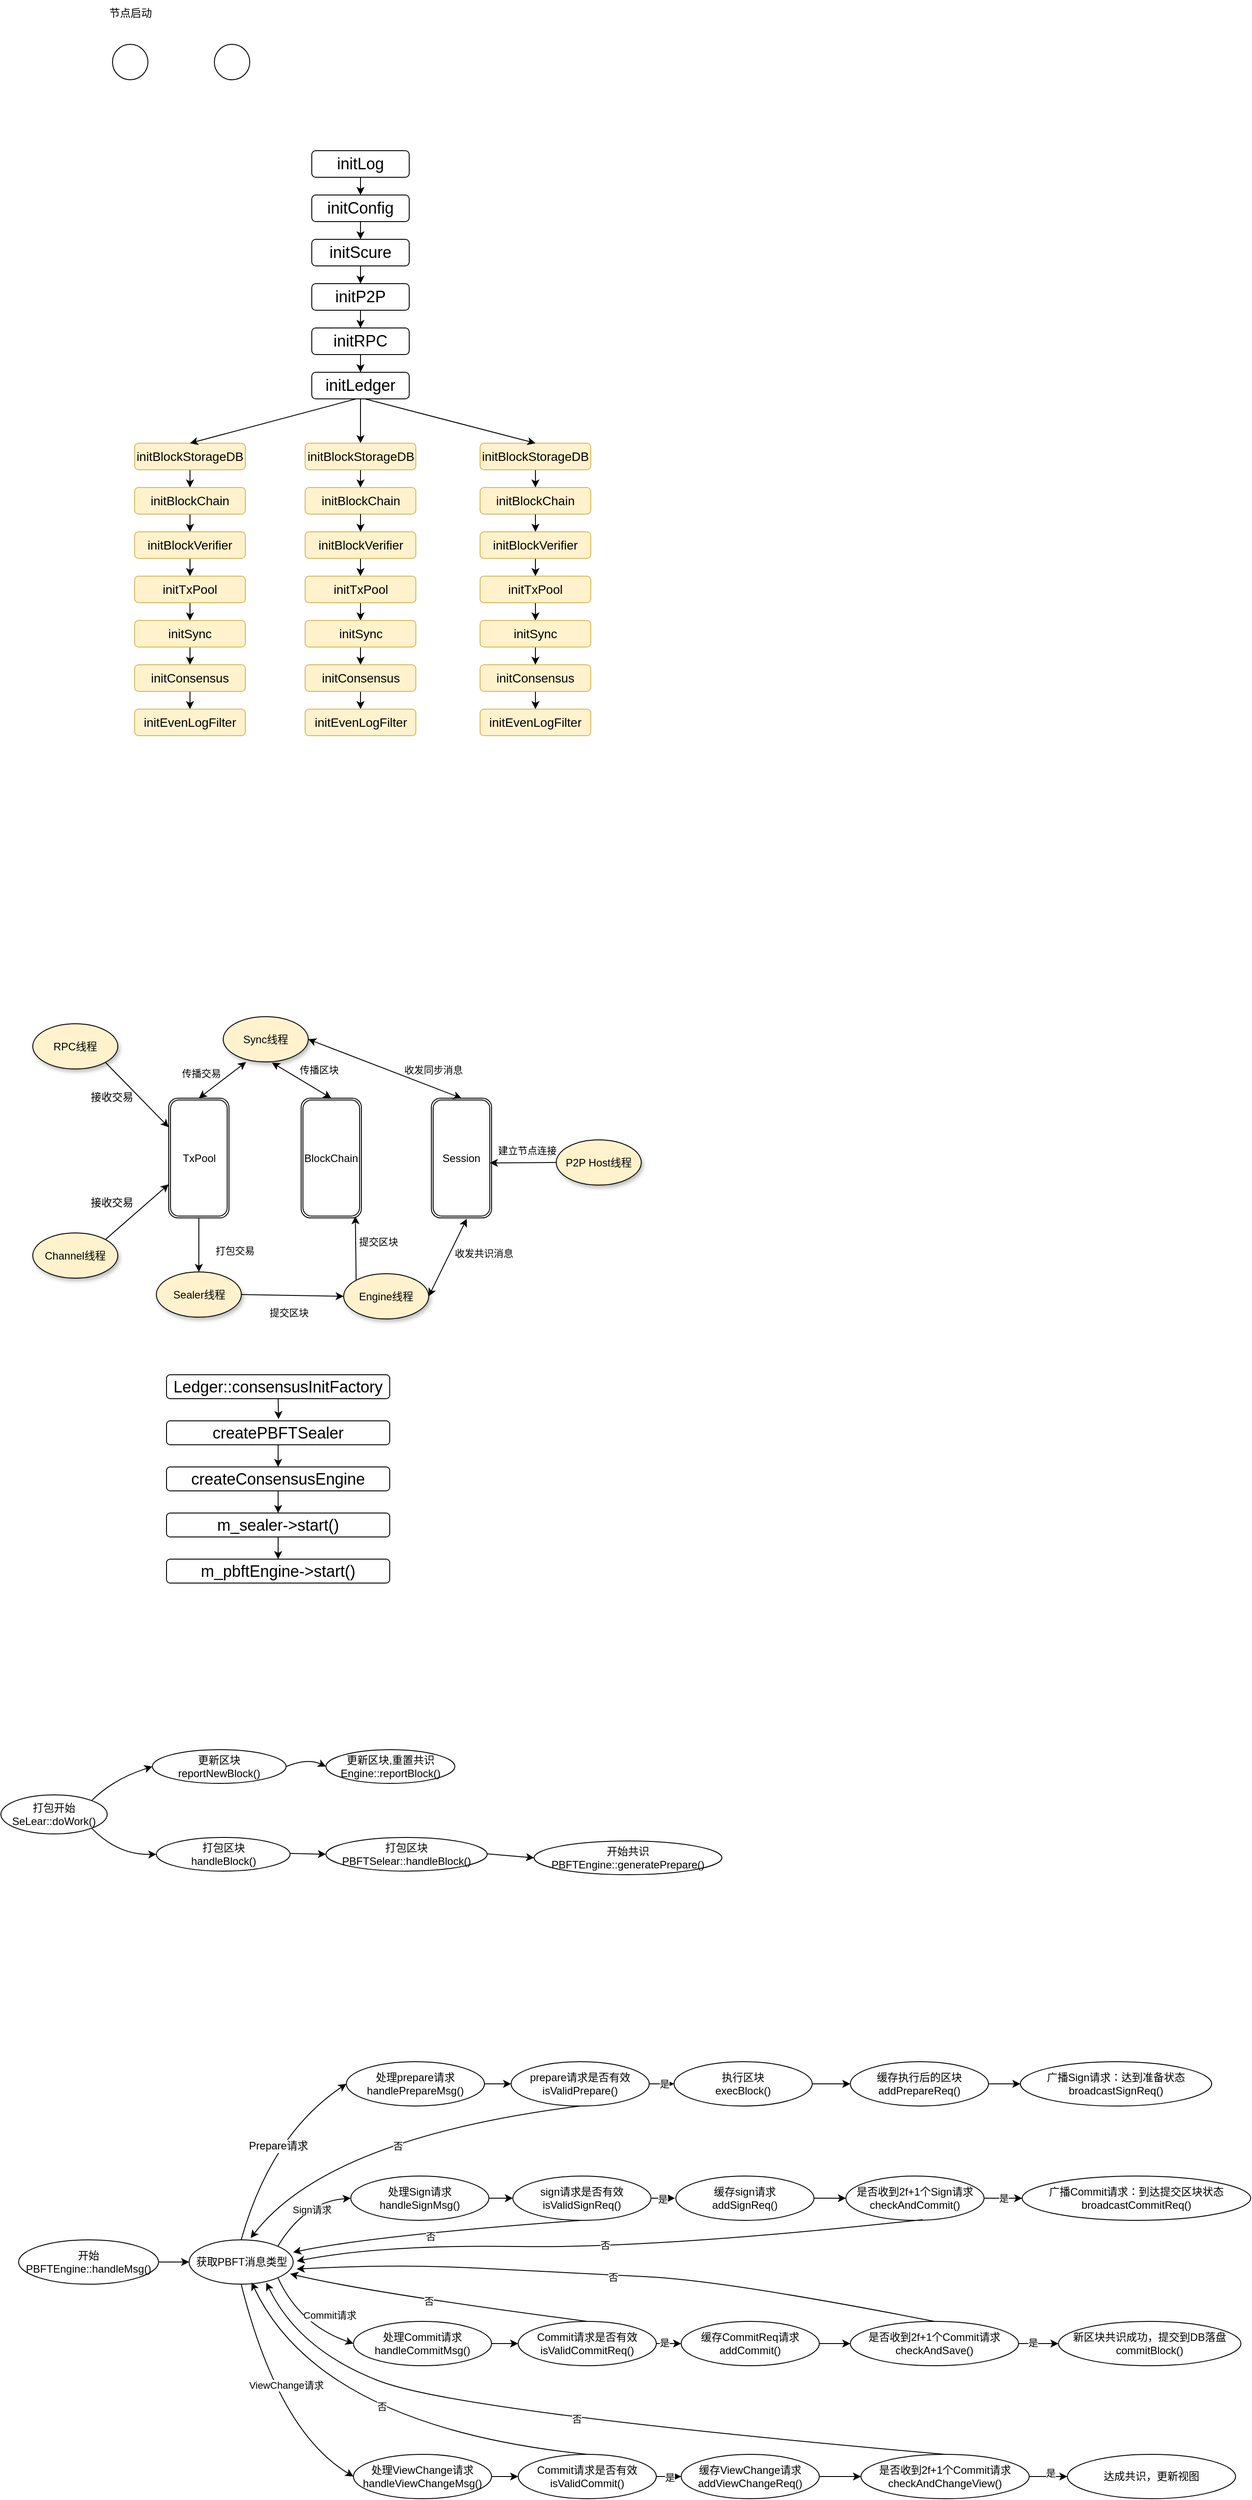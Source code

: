 <mxfile version="24.7.4">
  <diagram name="第 1 页" id="qAi6lv42CkGOTcoiDT95">
    <mxGraphModel dx="1475" dy="649" grid="0" gridSize="10" guides="1" tooltips="1" connect="1" arrows="1" fold="1" page="1" pageScale="1" pageWidth="827" pageHeight="1169" math="0" shadow="0">
      <root>
        <mxCell id="0" />
        <mxCell id="1" parent="0" />
        <mxCell id="rw2UG67hxd4hKxYkFQ7z-1" value="" style="ellipse;whiteSpace=wrap;html=1;aspect=fixed;" parent="1" vertex="1">
          <mxGeometry x="145" y="100" width="40" height="40" as="geometry" />
        </mxCell>
        <mxCell id="rw2UG67hxd4hKxYkFQ7z-6" value="节点启动" style="text;html=1;align=center;verticalAlign=middle;resizable=0;points=[];autosize=1;strokeColor=none;fillColor=none;" parent="1" vertex="1">
          <mxGeometry x="130" y="50" width="70" height="30" as="geometry" />
        </mxCell>
        <mxCell id="rw2UG67hxd4hKxYkFQ7z-7" value="" style="ellipse;whiteSpace=wrap;html=1;aspect=fixed;" parent="1" vertex="1">
          <mxGeometry x="260" y="100" width="40" height="40" as="geometry" />
        </mxCell>
        <mxCell id="rw2UG67hxd4hKxYkFQ7z-36" style="edgeStyle=orthogonalEdgeStyle;rounded=0;orthogonalLoop=1;jettySize=auto;html=1;exitX=0.5;exitY=1;exitDx=0;exitDy=0;entryX=0.5;entryY=0;entryDx=0;entryDy=0;" parent="1" source="rw2UG67hxd4hKxYkFQ7z-8" target="rw2UG67hxd4hKxYkFQ7z-9" edge="1">
          <mxGeometry relative="1" as="geometry" />
        </mxCell>
        <mxCell id="rw2UG67hxd4hKxYkFQ7z-8" value="&lt;font style=&quot;font-size: 18px;&quot;&gt;initLog&lt;/font&gt;" style="rounded=1;whiteSpace=wrap;html=1;" parent="1" vertex="1">
          <mxGeometry x="370" y="220" width="110" height="30" as="geometry" />
        </mxCell>
        <mxCell id="rw2UG67hxd4hKxYkFQ7z-37" style="edgeStyle=orthogonalEdgeStyle;rounded=0;orthogonalLoop=1;jettySize=auto;html=1;exitX=0.5;exitY=1;exitDx=0;exitDy=0;entryX=0.5;entryY=0;entryDx=0;entryDy=0;" parent="1" source="rw2UG67hxd4hKxYkFQ7z-9" target="rw2UG67hxd4hKxYkFQ7z-10" edge="1">
          <mxGeometry relative="1" as="geometry" />
        </mxCell>
        <mxCell id="rw2UG67hxd4hKxYkFQ7z-9" value="&lt;font style=&quot;font-size: 18px;&quot;&gt;initConfig&lt;/font&gt;" style="rounded=1;whiteSpace=wrap;html=1;" parent="1" vertex="1">
          <mxGeometry x="370" y="270" width="110" height="30" as="geometry" />
        </mxCell>
        <mxCell id="rw2UG67hxd4hKxYkFQ7z-38" style="edgeStyle=orthogonalEdgeStyle;rounded=0;orthogonalLoop=1;jettySize=auto;html=1;" parent="1" source="rw2UG67hxd4hKxYkFQ7z-10" target="rw2UG67hxd4hKxYkFQ7z-11" edge="1">
          <mxGeometry relative="1" as="geometry" />
        </mxCell>
        <mxCell id="rw2UG67hxd4hKxYkFQ7z-10" value="&lt;font style=&quot;font-size: 18px;&quot;&gt;initScure&lt;/font&gt;" style="rounded=1;whiteSpace=wrap;html=1;" parent="1" vertex="1">
          <mxGeometry x="370" y="320" width="110" height="30" as="geometry" />
        </mxCell>
        <mxCell id="rw2UG67hxd4hKxYkFQ7z-39" style="edgeStyle=orthogonalEdgeStyle;rounded=0;orthogonalLoop=1;jettySize=auto;html=1;entryX=0.5;entryY=0;entryDx=0;entryDy=0;" parent="1" source="rw2UG67hxd4hKxYkFQ7z-11" target="rw2UG67hxd4hKxYkFQ7z-12" edge="1">
          <mxGeometry relative="1" as="geometry" />
        </mxCell>
        <mxCell id="rw2UG67hxd4hKxYkFQ7z-11" value="&lt;font style=&quot;font-size: 18px;&quot;&gt;initP2P&lt;/font&gt;" style="rounded=1;whiteSpace=wrap;html=1;" parent="1" vertex="1">
          <mxGeometry x="370" y="370" width="110" height="30" as="geometry" />
        </mxCell>
        <mxCell id="rw2UG67hxd4hKxYkFQ7z-40" style="edgeStyle=orthogonalEdgeStyle;rounded=0;orthogonalLoop=1;jettySize=auto;html=1;exitX=0.5;exitY=1;exitDx=0;exitDy=0;" parent="1" source="rw2UG67hxd4hKxYkFQ7z-12" target="rw2UG67hxd4hKxYkFQ7z-13" edge="1">
          <mxGeometry relative="1" as="geometry" />
        </mxCell>
        <mxCell id="rw2UG67hxd4hKxYkFQ7z-12" value="&lt;font style=&quot;font-size: 18px;&quot;&gt;initRPC&lt;/font&gt;" style="rounded=1;whiteSpace=wrap;html=1;" parent="1" vertex="1">
          <mxGeometry x="370" y="420" width="110" height="30" as="geometry" />
        </mxCell>
        <mxCell id="rw2UG67hxd4hKxYkFQ7z-41" style="edgeStyle=orthogonalEdgeStyle;rounded=0;orthogonalLoop=1;jettySize=auto;html=1;exitX=0.5;exitY=1;exitDx=0;exitDy=0;entryX=0.5;entryY=0;entryDx=0;entryDy=0;" parent="1" source="rw2UG67hxd4hKxYkFQ7z-13" target="rw2UG67hxd4hKxYkFQ7z-21" edge="1">
          <mxGeometry relative="1" as="geometry" />
        </mxCell>
        <mxCell id="rw2UG67hxd4hKxYkFQ7z-13" value="&lt;font style=&quot;font-size: 18px;&quot;&gt;initLedger&lt;/font&gt;" style="rounded=1;whiteSpace=wrap;html=1;" parent="1" vertex="1">
          <mxGeometry x="370" y="470" width="110" height="30" as="geometry" />
        </mxCell>
        <mxCell id="rw2UG67hxd4hKxYkFQ7z-43" style="edgeStyle=orthogonalEdgeStyle;rounded=0;orthogonalLoop=1;jettySize=auto;html=1;exitX=0.5;exitY=1;exitDx=0;exitDy=0;entryX=0.5;entryY=0;entryDx=0;entryDy=0;" parent="1" source="rw2UG67hxd4hKxYkFQ7z-14" target="rw2UG67hxd4hKxYkFQ7z-15" edge="1">
          <mxGeometry relative="1" as="geometry" />
        </mxCell>
        <mxCell id="rw2UG67hxd4hKxYkFQ7z-14" value="&lt;font style=&quot;font-size: 14px;&quot;&gt;initBlockStorageDB&lt;/font&gt;" style="rounded=1;whiteSpace=wrap;html=1;fillColor=#fff2cc;strokeColor=#d6b656;" parent="1" vertex="1">
          <mxGeometry x="170" y="550" width="125" height="30" as="geometry" />
        </mxCell>
        <mxCell id="rw2UG67hxd4hKxYkFQ7z-44" style="edgeStyle=orthogonalEdgeStyle;rounded=0;orthogonalLoop=1;jettySize=auto;html=1;exitX=0.5;exitY=1;exitDx=0;exitDy=0;entryX=0.5;entryY=0;entryDx=0;entryDy=0;" parent="1" source="rw2UG67hxd4hKxYkFQ7z-15" target="rw2UG67hxd4hKxYkFQ7z-16" edge="1">
          <mxGeometry relative="1" as="geometry" />
        </mxCell>
        <mxCell id="rw2UG67hxd4hKxYkFQ7z-15" value="&lt;font style=&quot;font-size: 14px;&quot;&gt;initBlockChain&lt;/font&gt;" style="rounded=1;whiteSpace=wrap;html=1;fillColor=#fff2cc;strokeColor=#d6b656;" parent="1" vertex="1">
          <mxGeometry x="170" y="600" width="125" height="30" as="geometry" />
        </mxCell>
        <mxCell id="rw2UG67hxd4hKxYkFQ7z-45" style="edgeStyle=orthogonalEdgeStyle;rounded=0;orthogonalLoop=1;jettySize=auto;html=1;exitX=0.5;exitY=1;exitDx=0;exitDy=0;entryX=0.5;entryY=0;entryDx=0;entryDy=0;" parent="1" source="rw2UG67hxd4hKxYkFQ7z-16" target="rw2UG67hxd4hKxYkFQ7z-17" edge="1">
          <mxGeometry relative="1" as="geometry" />
        </mxCell>
        <mxCell id="rw2UG67hxd4hKxYkFQ7z-16" value="&lt;font style=&quot;font-size: 14px;&quot;&gt;initBlockVerifier&lt;/font&gt;" style="rounded=1;whiteSpace=wrap;html=1;fillColor=#fff2cc;strokeColor=#d6b656;" parent="1" vertex="1">
          <mxGeometry x="170" y="650" width="125" height="30" as="geometry" />
        </mxCell>
        <mxCell id="rw2UG67hxd4hKxYkFQ7z-49" style="edgeStyle=orthogonalEdgeStyle;rounded=0;orthogonalLoop=1;jettySize=auto;html=1;exitX=0.5;exitY=1;exitDx=0;exitDy=0;entryX=0.5;entryY=0;entryDx=0;entryDy=0;" parent="1" source="rw2UG67hxd4hKxYkFQ7z-17" target="rw2UG67hxd4hKxYkFQ7z-18" edge="1">
          <mxGeometry relative="1" as="geometry" />
        </mxCell>
        <mxCell id="rw2UG67hxd4hKxYkFQ7z-17" value="&lt;font style=&quot;font-size: 14px;&quot;&gt;initTxPool&lt;/font&gt;" style="rounded=1;whiteSpace=wrap;html=1;fillColor=#fff2cc;strokeColor=#d6b656;" parent="1" vertex="1">
          <mxGeometry x="170" y="700" width="125" height="30" as="geometry" />
        </mxCell>
        <mxCell id="rw2UG67hxd4hKxYkFQ7z-50" style="edgeStyle=orthogonalEdgeStyle;rounded=0;orthogonalLoop=1;jettySize=auto;html=1;exitX=0.5;exitY=1;exitDx=0;exitDy=0;entryX=0.5;entryY=0;entryDx=0;entryDy=0;" parent="1" source="rw2UG67hxd4hKxYkFQ7z-18" target="rw2UG67hxd4hKxYkFQ7z-19" edge="1">
          <mxGeometry relative="1" as="geometry" />
        </mxCell>
        <mxCell id="rw2UG67hxd4hKxYkFQ7z-18" value="&lt;font style=&quot;font-size: 14px;&quot;&gt;initSync&lt;/font&gt;" style="rounded=1;whiteSpace=wrap;html=1;fillColor=#fff2cc;strokeColor=#d6b656;" parent="1" vertex="1">
          <mxGeometry x="170" y="750" width="125" height="30" as="geometry" />
        </mxCell>
        <mxCell id="rw2UG67hxd4hKxYkFQ7z-51" style="edgeStyle=orthogonalEdgeStyle;rounded=0;orthogonalLoop=1;jettySize=auto;html=1;exitX=0.5;exitY=1;exitDx=0;exitDy=0;entryX=0.5;entryY=0;entryDx=0;entryDy=0;" parent="1" source="rw2UG67hxd4hKxYkFQ7z-19" target="rw2UG67hxd4hKxYkFQ7z-20" edge="1">
          <mxGeometry relative="1" as="geometry" />
        </mxCell>
        <mxCell id="rw2UG67hxd4hKxYkFQ7z-19" value="&lt;font style=&quot;font-size: 14px;&quot;&gt;initConsensus&lt;/font&gt;" style="rounded=1;whiteSpace=wrap;html=1;fillColor=#fff2cc;strokeColor=#d6b656;" parent="1" vertex="1">
          <mxGeometry x="170" y="800" width="125" height="30" as="geometry" />
        </mxCell>
        <mxCell id="rw2UG67hxd4hKxYkFQ7z-20" value="&lt;font style=&quot;font-size: 14px;&quot;&gt;initEvenLogFilter&lt;/font&gt;" style="rounded=1;whiteSpace=wrap;html=1;fillColor=#FFF2CC;strokeColor=#d6b656;" parent="1" vertex="1">
          <mxGeometry x="170" y="850" width="125" height="30" as="geometry" />
        </mxCell>
        <mxCell id="rw2UG67hxd4hKxYkFQ7z-53" style="edgeStyle=orthogonalEdgeStyle;rounded=0;orthogonalLoop=1;jettySize=auto;html=1;exitX=0.5;exitY=1;exitDx=0;exitDy=0;entryX=0.5;entryY=0;entryDx=0;entryDy=0;" parent="1" source="rw2UG67hxd4hKxYkFQ7z-21" target="rw2UG67hxd4hKxYkFQ7z-22" edge="1">
          <mxGeometry relative="1" as="geometry" />
        </mxCell>
        <mxCell id="rw2UG67hxd4hKxYkFQ7z-21" value="&lt;font style=&quot;font-size: 14px;&quot;&gt;initBlockStorageDB&lt;/font&gt;" style="rounded=1;whiteSpace=wrap;html=1;fillColor=#fff2cc;strokeColor=#d6b656;" parent="1" vertex="1">
          <mxGeometry x="362.5" y="550" width="125" height="30" as="geometry" />
        </mxCell>
        <mxCell id="rw2UG67hxd4hKxYkFQ7z-22" value="&lt;font style=&quot;font-size: 14px;&quot;&gt;initBlockChain&lt;/font&gt;" style="rounded=1;whiteSpace=wrap;html=1;fillColor=#fff2cc;strokeColor=#d6b656;" parent="1" vertex="1">
          <mxGeometry x="362.5" y="600" width="125" height="30" as="geometry" />
        </mxCell>
        <mxCell id="rw2UG67hxd4hKxYkFQ7z-55" style="edgeStyle=orthogonalEdgeStyle;rounded=0;orthogonalLoop=1;jettySize=auto;html=1;exitX=0.5;exitY=1;exitDx=0;exitDy=0;entryX=0.5;entryY=0;entryDx=0;entryDy=0;" parent="1" source="rw2UG67hxd4hKxYkFQ7z-23" target="rw2UG67hxd4hKxYkFQ7z-24" edge="1">
          <mxGeometry relative="1" as="geometry" />
        </mxCell>
        <mxCell id="rw2UG67hxd4hKxYkFQ7z-23" value="&lt;font style=&quot;font-size: 14px;&quot;&gt;initBlockVerifier&lt;/font&gt;" style="rounded=1;whiteSpace=wrap;html=1;fillColor=#fff2cc;strokeColor=#d6b656;" parent="1" vertex="1">
          <mxGeometry x="362.5" y="650" width="125" height="30" as="geometry" />
        </mxCell>
        <mxCell id="rw2UG67hxd4hKxYkFQ7z-56" style="edgeStyle=orthogonalEdgeStyle;rounded=0;orthogonalLoop=1;jettySize=auto;html=1;exitX=0.5;exitY=1;exitDx=0;exitDy=0;entryX=0.5;entryY=0;entryDx=0;entryDy=0;" parent="1" source="rw2UG67hxd4hKxYkFQ7z-24" target="rw2UG67hxd4hKxYkFQ7z-25" edge="1">
          <mxGeometry relative="1" as="geometry" />
        </mxCell>
        <mxCell id="rw2UG67hxd4hKxYkFQ7z-24" value="&lt;font style=&quot;font-size: 14px;&quot;&gt;initTxPool&lt;/font&gt;" style="rounded=1;whiteSpace=wrap;html=1;fillColor=#fff2cc;strokeColor=#d6b656;" parent="1" vertex="1">
          <mxGeometry x="362.5" y="700" width="125" height="30" as="geometry" />
        </mxCell>
        <mxCell id="rw2UG67hxd4hKxYkFQ7z-57" style="edgeStyle=orthogonalEdgeStyle;rounded=0;orthogonalLoop=1;jettySize=auto;html=1;exitX=0.5;exitY=1;exitDx=0;exitDy=0;entryX=0.5;entryY=0;entryDx=0;entryDy=0;" parent="1" source="rw2UG67hxd4hKxYkFQ7z-25" target="rw2UG67hxd4hKxYkFQ7z-26" edge="1">
          <mxGeometry relative="1" as="geometry" />
        </mxCell>
        <mxCell id="rw2UG67hxd4hKxYkFQ7z-25" value="&lt;font style=&quot;font-size: 14px;&quot;&gt;initSync&lt;/font&gt;" style="rounded=1;whiteSpace=wrap;html=1;fillColor=#fff2cc;strokeColor=#d6b656;" parent="1" vertex="1">
          <mxGeometry x="362.5" y="750" width="125" height="30" as="geometry" />
        </mxCell>
        <mxCell id="rw2UG67hxd4hKxYkFQ7z-58" style="edgeStyle=orthogonalEdgeStyle;rounded=0;orthogonalLoop=1;jettySize=auto;html=1;exitX=0.5;exitY=1;exitDx=0;exitDy=0;entryX=0.5;entryY=0;entryDx=0;entryDy=0;" parent="1" source="rw2UG67hxd4hKxYkFQ7z-26" target="rw2UG67hxd4hKxYkFQ7z-27" edge="1">
          <mxGeometry relative="1" as="geometry" />
        </mxCell>
        <mxCell id="rw2UG67hxd4hKxYkFQ7z-26" value="&lt;font style=&quot;font-size: 14px;&quot;&gt;initConsensus&lt;/font&gt;" style="rounded=1;whiteSpace=wrap;html=1;fillColor=#fff2cc;strokeColor=#d6b656;" parent="1" vertex="1">
          <mxGeometry x="362.5" y="800" width="125" height="30" as="geometry" />
        </mxCell>
        <mxCell id="rw2UG67hxd4hKxYkFQ7z-27" value="&lt;font style=&quot;font-size: 14px;&quot;&gt;initEvenLogFilter&lt;/font&gt;" style="rounded=1;whiteSpace=wrap;html=1;fillColor=#fff2cc;strokeColor=#d6b656;" parent="1" vertex="1">
          <mxGeometry x="362.5" y="850" width="125" height="30" as="geometry" />
        </mxCell>
        <mxCell id="rw2UG67hxd4hKxYkFQ7z-66" style="edgeStyle=orthogonalEdgeStyle;rounded=0;orthogonalLoop=1;jettySize=auto;html=1;exitX=0.5;exitY=1;exitDx=0;exitDy=0;entryX=0.5;entryY=0;entryDx=0;entryDy=0;" parent="1" source="rw2UG67hxd4hKxYkFQ7z-28" target="rw2UG67hxd4hKxYkFQ7z-29" edge="1">
          <mxGeometry relative="1" as="geometry" />
        </mxCell>
        <mxCell id="rw2UG67hxd4hKxYkFQ7z-28" value="&lt;font style=&quot;font-size: 14px;&quot;&gt;initBlockStorageDB&lt;/font&gt;" style="rounded=1;whiteSpace=wrap;html=1;fillColor=#fff2cc;strokeColor=#d6b656;" parent="1" vertex="1">
          <mxGeometry x="560" y="550" width="125" height="30" as="geometry" />
        </mxCell>
        <mxCell id="rw2UG67hxd4hKxYkFQ7z-65" style="edgeStyle=orthogonalEdgeStyle;rounded=0;orthogonalLoop=1;jettySize=auto;html=1;exitX=0.5;exitY=1;exitDx=0;exitDy=0;entryX=0.5;entryY=0;entryDx=0;entryDy=0;" parent="1" source="rw2UG67hxd4hKxYkFQ7z-29" target="rw2UG67hxd4hKxYkFQ7z-30" edge="1">
          <mxGeometry relative="1" as="geometry" />
        </mxCell>
        <mxCell id="rw2UG67hxd4hKxYkFQ7z-29" value="&lt;font style=&quot;font-size: 14px;&quot;&gt;initBlockChain&lt;/font&gt;" style="rounded=1;whiteSpace=wrap;html=1;fillColor=#fff2cc;strokeColor=#d6b656;" parent="1" vertex="1">
          <mxGeometry x="560" y="600" width="125" height="30" as="geometry" />
        </mxCell>
        <mxCell id="rw2UG67hxd4hKxYkFQ7z-62" style="edgeStyle=orthogonalEdgeStyle;rounded=0;orthogonalLoop=1;jettySize=auto;html=1;exitX=0.5;exitY=1;exitDx=0;exitDy=0;entryX=0.5;entryY=0;entryDx=0;entryDy=0;" parent="1" source="rw2UG67hxd4hKxYkFQ7z-30" target="rw2UG67hxd4hKxYkFQ7z-31" edge="1">
          <mxGeometry relative="1" as="geometry" />
        </mxCell>
        <mxCell id="rw2UG67hxd4hKxYkFQ7z-30" value="&lt;font style=&quot;font-size: 14px;&quot;&gt;initBlockVerifier&lt;/font&gt;" style="rounded=1;whiteSpace=wrap;html=1;fillColor=#fff2cc;strokeColor=#d6b656;" parent="1" vertex="1">
          <mxGeometry x="560" y="650" width="125" height="30" as="geometry" />
        </mxCell>
        <mxCell id="rw2UG67hxd4hKxYkFQ7z-61" style="edgeStyle=orthogonalEdgeStyle;rounded=0;orthogonalLoop=1;jettySize=auto;html=1;exitX=0.5;exitY=1;exitDx=0;exitDy=0;entryX=0.5;entryY=0;entryDx=0;entryDy=0;" parent="1" source="rw2UG67hxd4hKxYkFQ7z-31" target="rw2UG67hxd4hKxYkFQ7z-32" edge="1">
          <mxGeometry relative="1" as="geometry" />
        </mxCell>
        <mxCell id="rw2UG67hxd4hKxYkFQ7z-31" value="&lt;font style=&quot;font-size: 14px;&quot;&gt;initTxPool&lt;/font&gt;" style="rounded=1;whiteSpace=wrap;html=1;fillColor=#fff2cc;strokeColor=#d6b656;" parent="1" vertex="1">
          <mxGeometry x="560" y="700" width="125" height="30" as="geometry" />
        </mxCell>
        <mxCell id="rw2UG67hxd4hKxYkFQ7z-60" style="edgeStyle=orthogonalEdgeStyle;rounded=0;orthogonalLoop=1;jettySize=auto;html=1;exitX=0.5;exitY=1;exitDx=0;exitDy=0;entryX=0.5;entryY=0;entryDx=0;entryDy=0;" parent="1" source="rw2UG67hxd4hKxYkFQ7z-32" target="rw2UG67hxd4hKxYkFQ7z-33" edge="1">
          <mxGeometry relative="1" as="geometry" />
        </mxCell>
        <mxCell id="rw2UG67hxd4hKxYkFQ7z-32" value="&lt;font style=&quot;font-size: 14px;&quot;&gt;initSync&lt;/font&gt;" style="rounded=1;whiteSpace=wrap;html=1;fillColor=#fff2cc;strokeColor=#d6b656;" parent="1" vertex="1">
          <mxGeometry x="560" y="750" width="125" height="30" as="geometry" />
        </mxCell>
        <mxCell id="rw2UG67hxd4hKxYkFQ7z-59" style="edgeStyle=orthogonalEdgeStyle;rounded=0;orthogonalLoop=1;jettySize=auto;html=1;exitX=0.5;exitY=1;exitDx=0;exitDy=0;entryX=0.5;entryY=0;entryDx=0;entryDy=0;" parent="1" source="rw2UG67hxd4hKxYkFQ7z-33" target="rw2UG67hxd4hKxYkFQ7z-34" edge="1">
          <mxGeometry relative="1" as="geometry" />
        </mxCell>
        <mxCell id="rw2UG67hxd4hKxYkFQ7z-33" value="&lt;font style=&quot;font-size: 14px;&quot;&gt;initConsensus&lt;/font&gt;" style="rounded=1;whiteSpace=wrap;html=1;fillColor=#fff2cc;strokeColor=#d6b656;" parent="1" vertex="1">
          <mxGeometry x="560" y="800" width="125" height="30" as="geometry" />
        </mxCell>
        <mxCell id="rw2UG67hxd4hKxYkFQ7z-34" value="&lt;font style=&quot;font-size: 14px;&quot;&gt;initEvenLogFilter&lt;/font&gt;" style="rounded=1;whiteSpace=wrap;html=1;fillColor=#fff2cc;strokeColor=#d6b656;" parent="1" vertex="1">
          <mxGeometry x="560" y="850" width="125" height="30" as="geometry" />
        </mxCell>
        <mxCell id="rw2UG67hxd4hKxYkFQ7z-35" value="" style="endArrow=classic;html=1;rounded=0;entryX=0.5;entryY=0;entryDx=0;entryDy=0;" parent="1" target="rw2UG67hxd4hKxYkFQ7z-28" edge="1">
          <mxGeometry width="50" height="50" relative="1" as="geometry">
            <mxPoint x="430" y="500" as="sourcePoint" />
            <mxPoint x="620" y="430" as="targetPoint" />
          </mxGeometry>
        </mxCell>
        <mxCell id="rw2UG67hxd4hKxYkFQ7z-42" value="" style="endArrow=classic;html=1;rounded=0;entryX=0.5;entryY=0;entryDx=0;entryDy=0;exitX=0.455;exitY=1;exitDx=0;exitDy=0;exitPerimeter=0;" parent="1" source="rw2UG67hxd4hKxYkFQ7z-13" target="rw2UG67hxd4hKxYkFQ7z-14" edge="1">
          <mxGeometry width="50" height="50" relative="1" as="geometry">
            <mxPoint x="430" y="500" as="sourcePoint" />
            <mxPoint x="620" y="430" as="targetPoint" />
          </mxGeometry>
        </mxCell>
        <mxCell id="rw2UG67hxd4hKxYkFQ7z-54" style="edgeStyle=orthogonalEdgeStyle;rounded=0;orthogonalLoop=1;jettySize=auto;html=1;exitX=0.5;exitY=1;exitDx=0;exitDy=0;entryX=0.5;entryY=0;entryDx=0;entryDy=0;" parent="1" source="rw2UG67hxd4hKxYkFQ7z-22" target="rw2UG67hxd4hKxYkFQ7z-23" edge="1">
          <mxGeometry relative="1" as="geometry" />
        </mxCell>
        <mxCell id="rw2UG67hxd4hKxYkFQ7z-68" value="RPC线程" style="ellipse;whiteSpace=wrap;html=1;shadow=1;fillColor=#FFF2CC;" parent="1" vertex="1">
          <mxGeometry x="55" y="1205" width="96" height="51" as="geometry" />
        </mxCell>
        <mxCell id="rw2UG67hxd4hKxYkFQ7z-69" value="TxPool" style="shape=ext;double=1;rounded=1;whiteSpace=wrap;html=1;" parent="1" vertex="1">
          <mxGeometry x="208.5" y="1289" width="68" height="135" as="geometry" />
        </mxCell>
        <mxCell id="rw2UG67hxd4hKxYkFQ7z-70" value="Channel线程" style="ellipse;whiteSpace=wrap;html=1;shadow=1;fillColor=#FFF2CC;" parent="1" vertex="1">
          <mxGeometry x="55" y="1441" width="96" height="51" as="geometry" />
        </mxCell>
        <mxCell id="rw2UG67hxd4hKxYkFQ7z-71" value="BlockChain" style="shape=ext;double=1;rounded=1;whiteSpace=wrap;html=1;" parent="1" vertex="1">
          <mxGeometry x="358" y="1289" width="68" height="135" as="geometry" />
        </mxCell>
        <mxCell id="rw2UG67hxd4hKxYkFQ7z-72" value="Session" style="shape=ext;double=1;rounded=1;whiteSpace=wrap;html=1;" parent="1" vertex="1">
          <mxGeometry x="505" y="1289" width="68" height="135" as="geometry" />
        </mxCell>
        <mxCell id="rw2UG67hxd4hKxYkFQ7z-73" value="Sealer线程" style="ellipse;whiteSpace=wrap;html=1;shadow=1;fillColor=#FFF2CC;" parent="1" vertex="1">
          <mxGeometry x="194.5" y="1485" width="96" height="51" as="geometry" />
        </mxCell>
        <mxCell id="rw2UG67hxd4hKxYkFQ7z-74" value="Engine线程" style="ellipse;whiteSpace=wrap;html=1;shadow=1;fillColor=#FFF2CC;" parent="1" vertex="1">
          <mxGeometry x="406" y="1487" width="96" height="51" as="geometry" />
        </mxCell>
        <mxCell id="rw2UG67hxd4hKxYkFQ7z-75" value="P2P Host线程" style="ellipse;whiteSpace=wrap;html=1;shadow=1;fillColor=#FFF2CC;" parent="1" vertex="1">
          <mxGeometry x="646" y="1336" width="96" height="51" as="geometry" />
        </mxCell>
        <mxCell id="rw2UG67hxd4hKxYkFQ7z-76" value="Sync线程" style="ellipse;whiteSpace=wrap;html=1;shadow=1;fillColor=#FFF2CC;" parent="1" vertex="1">
          <mxGeometry x="270" y="1197" width="96" height="51" as="geometry" />
        </mxCell>
        <mxCell id="rw2UG67hxd4hKxYkFQ7z-78" value="" style="endArrow=classic;html=1;rounded=0;exitX=1;exitY=1;exitDx=0;exitDy=0;" parent="1" source="rw2UG67hxd4hKxYkFQ7z-68" target="rw2UG67hxd4hKxYkFQ7z-69" edge="1">
          <mxGeometry width="50" height="50" relative="1" as="geometry">
            <mxPoint x="347" y="1429" as="sourcePoint" />
            <mxPoint x="397" y="1379" as="targetPoint" />
          </mxGeometry>
        </mxCell>
        <mxCell id="rw2UG67hxd4hKxYkFQ7z-79" value="接收交易" style="text;html=1;align=center;verticalAlign=middle;resizable=0;points=[];autosize=1;strokeColor=none;fillColor=none;" parent="1" vertex="1">
          <mxGeometry x="111" y="1275" width="66" height="26" as="geometry" />
        </mxCell>
        <mxCell id="rw2UG67hxd4hKxYkFQ7z-80" value="" style="endArrow=classic;html=1;rounded=0;exitX=1;exitY=0;exitDx=0;exitDy=0;" parent="1" source="rw2UG67hxd4hKxYkFQ7z-70" target="rw2UG67hxd4hKxYkFQ7z-69" edge="1">
          <mxGeometry width="50" height="50" relative="1" as="geometry">
            <mxPoint x="347" y="1429" as="sourcePoint" />
            <mxPoint x="397" y="1379" as="targetPoint" />
          </mxGeometry>
        </mxCell>
        <mxCell id="rw2UG67hxd4hKxYkFQ7z-81" value="接收交易" style="text;html=1;align=center;verticalAlign=middle;resizable=0;points=[];autosize=1;strokeColor=none;fillColor=none;" parent="1" vertex="1">
          <mxGeometry x="111" y="1394" width="66" height="26" as="geometry" />
        </mxCell>
        <mxCell id="rw2UG67hxd4hKxYkFQ7z-82" value="" style="endArrow=classic;startArrow=classic;html=1;rounded=0;exitX=0.5;exitY=0;exitDx=0;exitDy=0;entryX=0.269;entryY=1.003;entryDx=0;entryDy=0;entryPerimeter=0;" parent="1" source="rw2UG67hxd4hKxYkFQ7z-69" target="rw2UG67hxd4hKxYkFQ7z-76" edge="1">
          <mxGeometry width="50" height="50" relative="1" as="geometry">
            <mxPoint x="347" y="1429" as="sourcePoint" />
            <mxPoint x="397" y="1379" as="targetPoint" />
          </mxGeometry>
        </mxCell>
        <mxCell id="rw2UG67hxd4hKxYkFQ7z-83" value="传播交易" style="edgeLabel;html=1;align=center;verticalAlign=middle;resizable=0;points=[];" parent="rw2UG67hxd4hKxYkFQ7z-82" vertex="1" connectable="0">
          <mxGeometry x="0.12" y="2" relative="1" as="geometry">
            <mxPoint x="-26" y="-4" as="offset" />
          </mxGeometry>
        </mxCell>
        <mxCell id="rw2UG67hxd4hKxYkFQ7z-88" value="" style="endArrow=classic;startArrow=classic;html=1;rounded=0;exitX=0.5;exitY=0;exitDx=0;exitDy=0;entryX=0.573;entryY=1.016;entryDx=0;entryDy=0;entryPerimeter=0;" parent="1" source="rw2UG67hxd4hKxYkFQ7z-71" target="rw2UG67hxd4hKxYkFQ7z-76" edge="1">
          <mxGeometry width="50" height="50" relative="1" as="geometry">
            <mxPoint x="253" y="1299" as="sourcePoint" />
            <mxPoint x="294" y="1250" as="targetPoint" />
          </mxGeometry>
        </mxCell>
        <mxCell id="rw2UG67hxd4hKxYkFQ7z-89" value="传播区块" style="edgeLabel;html=1;align=center;verticalAlign=middle;resizable=0;points=[];" parent="rw2UG67hxd4hKxYkFQ7z-88" vertex="1" connectable="0">
          <mxGeometry x="0.12" y="2" relative="1" as="geometry">
            <mxPoint x="24" y="-12" as="offset" />
          </mxGeometry>
        </mxCell>
        <mxCell id="rw2UG67hxd4hKxYkFQ7z-90" value="" style="endArrow=classic;html=1;rounded=0;exitX=0.5;exitY=1;exitDx=0;exitDy=0;" parent="1" source="rw2UG67hxd4hKxYkFQ7z-69" target="rw2UG67hxd4hKxYkFQ7z-73" edge="1">
          <mxGeometry width="50" height="50" relative="1" as="geometry">
            <mxPoint x="347" y="1429" as="sourcePoint" />
            <mxPoint x="397" y="1379" as="targetPoint" />
          </mxGeometry>
        </mxCell>
        <mxCell id="rw2UG67hxd4hKxYkFQ7z-91" value="打包交易" style="edgeLabel;html=1;align=center;verticalAlign=middle;resizable=0;points=[];" parent="rw2UG67hxd4hKxYkFQ7z-90" vertex="1" connectable="0">
          <mxGeometry x="-0.044" y="3" relative="1" as="geometry">
            <mxPoint x="37" y="8" as="offset" />
          </mxGeometry>
        </mxCell>
        <mxCell id="rw2UG67hxd4hKxYkFQ7z-92" value="" style="endArrow=classic;html=1;rounded=0;exitX=1;exitY=0.5;exitDx=0;exitDy=0;entryX=0;entryY=0.5;entryDx=0;entryDy=0;" parent="1" source="rw2UG67hxd4hKxYkFQ7z-73" target="rw2UG67hxd4hKxYkFQ7z-74" edge="1">
          <mxGeometry width="50" height="50" relative="1" as="geometry">
            <mxPoint x="347" y="1429" as="sourcePoint" />
            <mxPoint x="397" y="1379" as="targetPoint" />
          </mxGeometry>
        </mxCell>
        <mxCell id="rw2UG67hxd4hKxYkFQ7z-95" value="提交区块" style="edgeLabel;html=1;align=center;verticalAlign=middle;resizable=0;points=[];" parent="rw2UG67hxd4hKxYkFQ7z-92" vertex="1" connectable="0">
          <mxGeometry x="-0.106" y="-2" relative="1" as="geometry">
            <mxPoint x="2" y="17" as="offset" />
          </mxGeometry>
        </mxCell>
        <mxCell id="rw2UG67hxd4hKxYkFQ7z-93" value="" style="endArrow=classic;html=1;rounded=0;exitX=0;exitY=0;exitDx=0;exitDy=0;entryX=0.9;entryY=0.986;entryDx=0;entryDy=0;entryPerimeter=0;" parent="1" source="rw2UG67hxd4hKxYkFQ7z-74" target="rw2UG67hxd4hKxYkFQ7z-71" edge="1">
          <mxGeometry width="50" height="50" relative="1" as="geometry">
            <mxPoint x="347" y="1429" as="sourcePoint" />
            <mxPoint x="397" y="1379" as="targetPoint" />
          </mxGeometry>
        </mxCell>
        <mxCell id="rw2UG67hxd4hKxYkFQ7z-96" value="提交区块" style="edgeLabel;html=1;align=center;verticalAlign=middle;resizable=0;points=[];" parent="rw2UG67hxd4hKxYkFQ7z-93" vertex="1" connectable="0">
          <mxGeometry x="0.067" y="1" relative="1" as="geometry">
            <mxPoint x="26" y="-5" as="offset" />
          </mxGeometry>
        </mxCell>
        <mxCell id="rw2UG67hxd4hKxYkFQ7z-98" value="" style="endArrow=classic;startArrow=classic;html=1;rounded=0;entryX=0.588;entryY=1.007;entryDx=0;entryDy=0;entryPerimeter=0;exitX=1;exitY=0.5;exitDx=0;exitDy=0;" parent="1" source="rw2UG67hxd4hKxYkFQ7z-74" target="rw2UG67hxd4hKxYkFQ7z-72" edge="1">
          <mxGeometry width="50" height="50" relative="1" as="geometry">
            <mxPoint x="347" y="1429" as="sourcePoint" />
            <mxPoint x="397" y="1379" as="targetPoint" />
          </mxGeometry>
        </mxCell>
        <mxCell id="rw2UG67hxd4hKxYkFQ7z-99" value="收发共识消息" style="edgeLabel;html=1;align=center;verticalAlign=middle;resizable=0;points=[];" parent="rw2UG67hxd4hKxYkFQ7z-98" vertex="1" connectable="0">
          <mxGeometry x="0.208" y="-2" relative="1" as="geometry">
            <mxPoint x="34" y="3" as="offset" />
          </mxGeometry>
        </mxCell>
        <mxCell id="rw2UG67hxd4hKxYkFQ7z-100" value="" style="endArrow=classic;html=1;rounded=0;exitX=0;exitY=0.5;exitDx=0;exitDy=0;" parent="1" source="rw2UG67hxd4hKxYkFQ7z-75" edge="1">
          <mxGeometry width="50" height="50" relative="1" as="geometry">
            <mxPoint x="618" y="1362" as="sourcePoint" />
            <mxPoint x="571" y="1362" as="targetPoint" />
          </mxGeometry>
        </mxCell>
        <mxCell id="rw2UG67hxd4hKxYkFQ7z-103" value="建立节点连接" style="edgeLabel;html=1;align=center;verticalAlign=middle;resizable=0;points=[];" parent="rw2UG67hxd4hKxYkFQ7z-100" vertex="1" connectable="0">
          <mxGeometry x="-0.27" relative="1" as="geometry">
            <mxPoint x="-6" y="-14" as="offset" />
          </mxGeometry>
        </mxCell>
        <mxCell id="rw2UG67hxd4hKxYkFQ7z-105" value="" style="endArrow=classic;startArrow=classic;html=1;rounded=0;exitX=0.5;exitY=0;exitDx=0;exitDy=0;entryX=1;entryY=0.5;entryDx=0;entryDy=0;" parent="1" source="rw2UG67hxd4hKxYkFQ7z-72" target="rw2UG67hxd4hKxYkFQ7z-76" edge="1">
          <mxGeometry width="50" height="50" relative="1" as="geometry">
            <mxPoint x="402" y="1299" as="sourcePoint" />
            <mxPoint x="362" y="1250" as="targetPoint" />
          </mxGeometry>
        </mxCell>
        <mxCell id="rw2UG67hxd4hKxYkFQ7z-106" value="收发同步消息" style="edgeLabel;html=1;align=center;verticalAlign=middle;resizable=0;points=[];" parent="rw2UG67hxd4hKxYkFQ7z-105" vertex="1" connectable="0">
          <mxGeometry x="0.12" y="2" relative="1" as="geometry">
            <mxPoint x="66" y="3" as="offset" />
          </mxGeometry>
        </mxCell>
        <mxCell id="rw2UG67hxd4hKxYkFQ7z-120" style="edgeStyle=orthogonalEdgeStyle;rounded=0;orthogonalLoop=1;jettySize=auto;html=1;exitX=0.5;exitY=1;exitDx=0;exitDy=0;entryX=0.5;entryY=0;entryDx=0;entryDy=0;" parent="1" source="rw2UG67hxd4hKxYkFQ7z-121" edge="1">
          <mxGeometry relative="1" as="geometry">
            <mxPoint x="332.5" y="1651" as="targetPoint" />
          </mxGeometry>
        </mxCell>
        <mxCell id="rw2UG67hxd4hKxYkFQ7z-121" value="&lt;font style=&quot;font-size: 18px;&quot;&gt;Ledger::consensusInitFactory&lt;/font&gt;" style="rounded=1;whiteSpace=wrap;html=1;" parent="1" vertex="1">
          <mxGeometry x="206" y="1601" width="252" height="27" as="geometry" />
        </mxCell>
        <mxCell id="rw2UG67hxd4hKxYkFQ7z-135" style="edgeStyle=orthogonalEdgeStyle;rounded=0;orthogonalLoop=1;jettySize=auto;html=1;exitX=0.5;exitY=1;exitDx=0;exitDy=0;entryX=0.5;entryY=0;entryDx=0;entryDy=0;" parent="1" source="rw2UG67hxd4hKxYkFQ7z-131" target="rw2UG67hxd4hKxYkFQ7z-132" edge="1">
          <mxGeometry relative="1" as="geometry" />
        </mxCell>
        <mxCell id="rw2UG67hxd4hKxYkFQ7z-131" value="&lt;font style=&quot;font-size: 18px;&quot;&gt;createPBFTSealer&lt;/font&gt;" style="rounded=1;whiteSpace=wrap;html=1;" parent="1" vertex="1">
          <mxGeometry x="206" y="1653" width="252" height="27" as="geometry" />
        </mxCell>
        <mxCell id="rw2UG67hxd4hKxYkFQ7z-136" style="edgeStyle=orthogonalEdgeStyle;rounded=0;orthogonalLoop=1;jettySize=auto;html=1;exitX=0.5;exitY=1;exitDx=0;exitDy=0;entryX=0.5;entryY=0;entryDx=0;entryDy=0;" parent="1" source="rw2UG67hxd4hKxYkFQ7z-132" target="rw2UG67hxd4hKxYkFQ7z-133" edge="1">
          <mxGeometry relative="1" as="geometry" />
        </mxCell>
        <mxCell id="rw2UG67hxd4hKxYkFQ7z-132" value="&lt;font style=&quot;font-size: 18px;&quot;&gt;createConsensusEngine&lt;/font&gt;" style="rounded=1;whiteSpace=wrap;html=1;" parent="1" vertex="1">
          <mxGeometry x="206" y="1705" width="252" height="27" as="geometry" />
        </mxCell>
        <mxCell id="rw2UG67hxd4hKxYkFQ7z-137" style="edgeStyle=orthogonalEdgeStyle;rounded=0;orthogonalLoop=1;jettySize=auto;html=1;exitX=0.5;exitY=1;exitDx=0;exitDy=0;entryX=0.5;entryY=0;entryDx=0;entryDy=0;" parent="1" source="rw2UG67hxd4hKxYkFQ7z-133" target="rw2UG67hxd4hKxYkFQ7z-134" edge="1">
          <mxGeometry relative="1" as="geometry" />
        </mxCell>
        <mxCell id="rw2UG67hxd4hKxYkFQ7z-133" value="&lt;font style=&quot;font-size: 18px;&quot;&gt;m_sealer-&amp;gt;start()&lt;/font&gt;" style="rounded=1;whiteSpace=wrap;html=1;" parent="1" vertex="1">
          <mxGeometry x="206" y="1757" width="252" height="27" as="geometry" />
        </mxCell>
        <mxCell id="rw2UG67hxd4hKxYkFQ7z-134" value="&lt;font style=&quot;font-size: 18px;&quot;&gt;m_pbftEngine-&amp;gt;start()&lt;/font&gt;" style="rounded=1;whiteSpace=wrap;html=1;" parent="1" vertex="1">
          <mxGeometry x="206" y="1809" width="252" height="27" as="geometry" />
        </mxCell>
        <mxCell id="rw2UG67hxd4hKxYkFQ7z-138" value="打包开始&lt;div&gt;SeLear::doWork()&lt;/div&gt;" style="ellipse;whiteSpace=wrap;html=1;" parent="1" vertex="1">
          <mxGeometry x="19" y="2075" width="120" height="44" as="geometry" />
        </mxCell>
        <mxCell id="rw2UG67hxd4hKxYkFQ7z-139" value="更新区块&lt;div&gt;reportNewBlock()&lt;/div&gt;" style="ellipse;whiteSpace=wrap;html=1;" parent="1" vertex="1">
          <mxGeometry x="190" y="2024" width="151" height="38" as="geometry" />
        </mxCell>
        <mxCell id="rw2UG67hxd4hKxYkFQ7z-140" value="更新区块,重置共识&lt;div&gt;Engine::reportBlock()&lt;/div&gt;" style="ellipse;whiteSpace=wrap;html=1;" parent="1" vertex="1">
          <mxGeometry x="386" y="2024" width="145.5" height="38" as="geometry" />
        </mxCell>
        <mxCell id="rw2UG67hxd4hKxYkFQ7z-141" value="打包区块&lt;div&gt;handleBlock()&lt;/div&gt;" style="ellipse;whiteSpace=wrap;html=1;" parent="1" vertex="1">
          <mxGeometry x="194.5" y="2123" width="151" height="38" as="geometry" />
        </mxCell>
        <mxCell id="rw2UG67hxd4hKxYkFQ7z-142" value="打包区块&lt;div&gt;PBFTSelear::handleBlock()&lt;/div&gt;" style="ellipse;whiteSpace=wrap;html=1;" parent="1" vertex="1">
          <mxGeometry x="386" y="2123" width="182" height="38" as="geometry" />
        </mxCell>
        <mxCell id="rw2UG67hxd4hKxYkFQ7z-143" value="&lt;div&gt;开始共识&lt;/div&gt;&lt;div&gt;PBFTEngine&lt;span style=&quot;background-color: initial;&quot;&gt;::generatePrepare()&lt;/span&gt;&lt;/div&gt;" style="ellipse;whiteSpace=wrap;html=1;" parent="1" vertex="1">
          <mxGeometry x="621" y="2127" width="212" height="38" as="geometry" />
        </mxCell>
        <mxCell id="rw2UG67hxd4hKxYkFQ7z-148" value="" style="curved=1;endArrow=classic;html=1;rounded=0;exitX=1;exitY=0;exitDx=0;exitDy=0;entryX=0;entryY=0.5;entryDx=0;entryDy=0;" parent="1" source="rw2UG67hxd4hKxYkFQ7z-138" target="rw2UG67hxd4hKxYkFQ7z-139" edge="1">
          <mxGeometry width="50" height="50" relative="1" as="geometry">
            <mxPoint x="391" y="2269" as="sourcePoint" />
            <mxPoint x="441" y="2219" as="targetPoint" />
            <Array as="points">
              <mxPoint x="146" y="2057" />
            </Array>
          </mxGeometry>
        </mxCell>
        <mxCell id="rw2UG67hxd4hKxYkFQ7z-149" value="" style="curved=1;endArrow=classic;html=1;rounded=0;exitX=1;exitY=0.5;exitDx=0;exitDy=0;entryX=0;entryY=0.5;entryDx=0;entryDy=0;" parent="1" source="rw2UG67hxd4hKxYkFQ7z-139" target="rw2UG67hxd4hKxYkFQ7z-140" edge="1">
          <mxGeometry width="50" height="50" relative="1" as="geometry">
            <mxPoint x="341" y="2035" as="sourcePoint" />
            <mxPoint x="409" y="1996" as="targetPoint" />
            <Array as="points">
              <mxPoint x="365" y="2033" />
            </Array>
          </mxGeometry>
        </mxCell>
        <mxCell id="rw2UG67hxd4hKxYkFQ7z-150" value="" style="curved=1;endArrow=classic;html=1;rounded=0;exitX=1;exitY=1;exitDx=0;exitDy=0;entryX=0;entryY=0.5;entryDx=0;entryDy=0;" parent="1" source="rw2UG67hxd4hKxYkFQ7z-138" target="rw2UG67hxd4hKxYkFQ7z-141" edge="1">
          <mxGeometry width="50" height="50" relative="1" as="geometry">
            <mxPoint x="132" y="2092" as="sourcePoint" />
            <mxPoint x="200" y="2053" as="targetPoint" />
            <Array as="points">
              <mxPoint x="151" y="2143" />
            </Array>
          </mxGeometry>
        </mxCell>
        <mxCell id="rw2UG67hxd4hKxYkFQ7z-151" value="" style="curved=1;endArrow=classic;html=1;rounded=0;exitX=1;exitY=1;exitDx=0;exitDy=0;entryX=0;entryY=0.5;entryDx=0;entryDy=0;" parent="1" target="rw2UG67hxd4hKxYkFQ7z-142" edge="1">
          <mxGeometry width="50" height="50" relative="1" as="geometry">
            <mxPoint x="345.5" y="2141" as="sourcePoint" />
            <mxPoint x="418.5" y="2171" as="targetPoint" />
            <Array as="points" />
          </mxGeometry>
        </mxCell>
        <mxCell id="rw2UG67hxd4hKxYkFQ7z-152" value="" style="curved=1;endArrow=classic;html=1;rounded=0;exitX=1;exitY=1;exitDx=0;exitDy=0;entryX=0;entryY=0.5;entryDx=0;entryDy=0;" parent="1" target="rw2UG67hxd4hKxYkFQ7z-143" edge="1">
          <mxGeometry width="50" height="50" relative="1" as="geometry">
            <mxPoint x="568" y="2141.5" as="sourcePoint" />
            <mxPoint x="608.5" y="2142.5" as="targetPoint" />
            <Array as="points" />
          </mxGeometry>
        </mxCell>
        <mxCell id="xCXwrp4IzFHrZe-hl9Yo-20" style="edgeStyle=orthogonalEdgeStyle;rounded=0;orthogonalLoop=1;jettySize=auto;html=1;exitX=1;exitY=0.5;exitDx=0;exitDy=0;entryX=0;entryY=0.5;entryDx=0;entryDy=0;" edge="1" parent="1" source="xCXwrp4IzFHrZe-hl9Yo-1" target="xCXwrp4IzFHrZe-hl9Yo-2">
          <mxGeometry relative="1" as="geometry" />
        </mxCell>
        <mxCell id="xCXwrp4IzFHrZe-hl9Yo-1" value="&lt;div&gt;开始&lt;/div&gt;&lt;div&gt;PBFTEngine::handleMsg()&lt;/div&gt;" style="ellipse;whiteSpace=wrap;html=1;" vertex="1" parent="1">
          <mxGeometry x="39" y="2577" width="158" height="50" as="geometry" />
        </mxCell>
        <mxCell id="xCXwrp4IzFHrZe-hl9Yo-2" value="&lt;div&gt;获取PBFT消息类型&lt;/div&gt;" style="ellipse;whiteSpace=wrap;html=1;" vertex="1" parent="1">
          <mxGeometry x="231.5" y="2577" width="117.5" height="50" as="geometry" />
        </mxCell>
        <mxCell id="xCXwrp4IzFHrZe-hl9Yo-26" style="edgeStyle=orthogonalEdgeStyle;rounded=0;orthogonalLoop=1;jettySize=auto;html=1;entryX=0;entryY=0.5;entryDx=0;entryDy=0;" edge="1" parent="1" source="xCXwrp4IzFHrZe-hl9Yo-3" target="xCXwrp4IzFHrZe-hl9Yo-21">
          <mxGeometry relative="1" as="geometry" />
        </mxCell>
        <mxCell id="xCXwrp4IzFHrZe-hl9Yo-3" value="&lt;div&gt;处理prepare请求&lt;/div&gt;&lt;div&gt;handlePrepareMsg()&lt;/div&gt;" style="ellipse;whiteSpace=wrap;html=1;" vertex="1" parent="1">
          <mxGeometry x="409" y="2376" width="156" height="50" as="geometry" />
        </mxCell>
        <mxCell id="xCXwrp4IzFHrZe-hl9Yo-27" style="edgeStyle=orthogonalEdgeStyle;rounded=0;orthogonalLoop=1;jettySize=auto;html=1;entryX=0;entryY=0.5;entryDx=0;entryDy=0;" edge="1" parent="1" source="xCXwrp4IzFHrZe-hl9Yo-4" target="xCXwrp4IzFHrZe-hl9Yo-22">
          <mxGeometry relative="1" as="geometry" />
        </mxCell>
        <mxCell id="xCXwrp4IzFHrZe-hl9Yo-4" value="&lt;div&gt;处理Sign请求&lt;/div&gt;&lt;div&gt;handleSignMsg()&lt;/div&gt;" style="ellipse;whiteSpace=wrap;html=1;" vertex="1" parent="1">
          <mxGeometry x="414" y="2505" width="156" height="50" as="geometry" />
        </mxCell>
        <mxCell id="xCXwrp4IzFHrZe-hl9Yo-28" style="edgeStyle=orthogonalEdgeStyle;rounded=0;orthogonalLoop=1;jettySize=auto;html=1;entryX=0;entryY=0.5;entryDx=0;entryDy=0;" edge="1" parent="1" source="xCXwrp4IzFHrZe-hl9Yo-5" target="xCXwrp4IzFHrZe-hl9Yo-23">
          <mxGeometry relative="1" as="geometry" />
        </mxCell>
        <mxCell id="xCXwrp4IzFHrZe-hl9Yo-5" value="&lt;div&gt;处理Commit请求&lt;/div&gt;&lt;div&gt;handleCommitMsg()&lt;/div&gt;" style="ellipse;whiteSpace=wrap;html=1;" vertex="1" parent="1">
          <mxGeometry x="417" y="2669" width="156" height="50" as="geometry" />
        </mxCell>
        <mxCell id="xCXwrp4IzFHrZe-hl9Yo-29" style="edgeStyle=orthogonalEdgeStyle;rounded=0;orthogonalLoop=1;jettySize=auto;html=1;entryX=0;entryY=0.5;entryDx=0;entryDy=0;" edge="1" parent="1" source="xCXwrp4IzFHrZe-hl9Yo-6" target="xCXwrp4IzFHrZe-hl9Yo-24">
          <mxGeometry relative="1" as="geometry" />
        </mxCell>
        <mxCell id="xCXwrp4IzFHrZe-hl9Yo-6" value="&lt;div&gt;处理ViewChange请求&lt;/div&gt;&lt;div&gt;handleViewChangeMsg()&lt;/div&gt;" style="ellipse;whiteSpace=wrap;html=1;" vertex="1" parent="1">
          <mxGeometry x="417" y="2819" width="156" height="50" as="geometry" />
        </mxCell>
        <mxCell id="xCXwrp4IzFHrZe-hl9Yo-7" value="" style="curved=1;endArrow=classic;html=1;rounded=0;exitX=0.5;exitY=0;exitDx=0;exitDy=0;entryX=0;entryY=0.5;entryDx=0;entryDy=0;" edge="1" parent="1" source="xCXwrp4IzFHrZe-hl9Yo-2" target="xCXwrp4IzFHrZe-hl9Yo-3">
          <mxGeometry width="50" height="50" relative="1" as="geometry">
            <mxPoint x="549" y="2665" as="sourcePoint" />
            <mxPoint x="599" y="2615" as="targetPoint" />
            <Array as="points">
              <mxPoint x="324" y="2458" />
            </Array>
          </mxGeometry>
        </mxCell>
        <mxCell id="xCXwrp4IzFHrZe-hl9Yo-18" value="&lt;span style=&quot;font-size: 12px; background-color: rgb(251, 251, 251);&quot;&gt;Prepare请求&lt;/span&gt;" style="edgeLabel;html=1;align=center;verticalAlign=middle;resizable=0;points=[];" vertex="1" connectable="0" parent="xCXwrp4IzFHrZe-hl9Yo-7">
          <mxGeometry x="0.095" y="-14" relative="1" as="geometry">
            <mxPoint y="1" as="offset" />
          </mxGeometry>
        </mxCell>
        <mxCell id="xCXwrp4IzFHrZe-hl9Yo-9" value="" style="curved=1;endArrow=classic;html=1;rounded=0;exitX=1;exitY=0;exitDx=0;exitDy=0;entryX=0;entryY=0.5;entryDx=0;entryDy=0;" edge="1" parent="1" source="xCXwrp4IzFHrZe-hl9Yo-2" target="xCXwrp4IzFHrZe-hl9Yo-4">
          <mxGeometry width="50" height="50" relative="1" as="geometry">
            <mxPoint x="277" y="2587" as="sourcePoint" />
            <mxPoint x="419" y="2410" as="targetPoint" />
            <Array as="points">
              <mxPoint x="362" y="2534" />
            </Array>
          </mxGeometry>
        </mxCell>
        <mxCell id="xCXwrp4IzFHrZe-hl9Yo-10" value="Sign请求" style="edgeLabel;html=1;align=center;verticalAlign=middle;resizable=0;points=[];" vertex="1" connectable="0" parent="xCXwrp4IzFHrZe-hl9Yo-9">
          <mxGeometry x="-0.078" y="-8" relative="1" as="geometry">
            <mxPoint x="5" y="-2" as="offset" />
          </mxGeometry>
        </mxCell>
        <mxCell id="xCXwrp4IzFHrZe-hl9Yo-11" value="" style="curved=1;endArrow=classic;html=1;rounded=0;exitX=1;exitY=1;exitDx=0;exitDy=0;entryX=0;entryY=0.5;entryDx=0;entryDy=0;" edge="1" parent="1" source="xCXwrp4IzFHrZe-hl9Yo-2" target="xCXwrp4IzFHrZe-hl9Yo-5">
          <mxGeometry width="50" height="50" relative="1" as="geometry">
            <mxPoint x="319" y="2594" as="sourcePoint" />
            <mxPoint x="419" y="2557" as="targetPoint" />
            <Array as="points">
              <mxPoint x="356" y="2673" />
            </Array>
          </mxGeometry>
        </mxCell>
        <mxCell id="xCXwrp4IzFHrZe-hl9Yo-12" value="Commit请求" style="edgeLabel;html=1;align=center;verticalAlign=middle;resizable=0;points=[];" vertex="1" connectable="0" parent="xCXwrp4IzFHrZe-hl9Yo-11">
          <mxGeometry x="-0.078" y="-8" relative="1" as="geometry">
            <mxPoint x="42" y="-13" as="offset" />
          </mxGeometry>
        </mxCell>
        <mxCell id="xCXwrp4IzFHrZe-hl9Yo-13" value="" style="curved=1;endArrow=classic;html=1;rounded=0;entryX=0;entryY=0.5;entryDx=0;entryDy=0;exitX=0.5;exitY=1;exitDx=0;exitDy=0;" edge="1" parent="1" source="xCXwrp4IzFHrZe-hl9Yo-2" target="xCXwrp4IzFHrZe-hl9Yo-6">
          <mxGeometry width="50" height="50" relative="1" as="geometry">
            <mxPoint x="270" y="2630" as="sourcePoint" />
            <mxPoint x="419" y="2704" as="targetPoint" />
            <Array as="points">
              <mxPoint x="332" y="2793" />
            </Array>
          </mxGeometry>
        </mxCell>
        <mxCell id="xCXwrp4IzFHrZe-hl9Yo-14" value="ViewChange请求" style="edgeLabel;html=1;align=center;verticalAlign=middle;resizable=0;points=[];" vertex="1" connectable="0" parent="xCXwrp4IzFHrZe-hl9Yo-13">
          <mxGeometry x="-0.078" y="-8" relative="1" as="geometry">
            <mxPoint x="28" y="-9" as="offset" />
          </mxGeometry>
        </mxCell>
        <mxCell id="xCXwrp4IzFHrZe-hl9Yo-34" style="edgeStyle=orthogonalEdgeStyle;rounded=0;orthogonalLoop=1;jettySize=auto;html=1;entryX=0;entryY=0.5;entryDx=0;entryDy=0;" edge="1" parent="1" source="xCXwrp4IzFHrZe-hl9Yo-21" target="xCXwrp4IzFHrZe-hl9Yo-30">
          <mxGeometry relative="1" as="geometry" />
        </mxCell>
        <mxCell id="xCXwrp4IzFHrZe-hl9Yo-35" value="是" style="edgeLabel;html=1;align=center;verticalAlign=middle;resizable=0;points=[];" vertex="1" connectable="0" parent="xCXwrp4IzFHrZe-hl9Yo-34">
          <mxGeometry x="0.56" relative="1" as="geometry">
            <mxPoint as="offset" />
          </mxGeometry>
        </mxCell>
        <mxCell id="xCXwrp4IzFHrZe-hl9Yo-21" value="&lt;div&gt;prepare请求是否有效&lt;/div&gt;&lt;div&gt;isValidPrepare()&lt;/div&gt;" style="ellipse;whiteSpace=wrap;html=1;" vertex="1" parent="1">
          <mxGeometry x="595" y="2376" width="156" height="50" as="geometry" />
        </mxCell>
        <mxCell id="xCXwrp4IzFHrZe-hl9Yo-36" style="edgeStyle=orthogonalEdgeStyle;rounded=0;orthogonalLoop=1;jettySize=auto;html=1;exitX=1;exitY=0.5;exitDx=0;exitDy=0;" edge="1" parent="1" source="xCXwrp4IzFHrZe-hl9Yo-22">
          <mxGeometry relative="1" as="geometry">
            <mxPoint x="780" y="2530" as="targetPoint" />
          </mxGeometry>
        </mxCell>
        <mxCell id="xCXwrp4IzFHrZe-hl9Yo-37" value="是" style="edgeLabel;html=1;align=center;verticalAlign=middle;resizable=0;points=[];" vertex="1" connectable="0" parent="xCXwrp4IzFHrZe-hl9Yo-36">
          <mxGeometry x="-0.037" y="-1" relative="1" as="geometry">
            <mxPoint as="offset" />
          </mxGeometry>
        </mxCell>
        <mxCell id="xCXwrp4IzFHrZe-hl9Yo-22" value="&lt;div&gt;sign请求是否有效&lt;/div&gt;&lt;div&gt;isValidSignReq()&lt;/div&gt;" style="ellipse;whiteSpace=wrap;html=1;" vertex="1" parent="1">
          <mxGeometry x="597" y="2505" width="156" height="50" as="geometry" />
        </mxCell>
        <mxCell id="xCXwrp4IzFHrZe-hl9Yo-38" style="edgeStyle=orthogonalEdgeStyle;rounded=0;orthogonalLoop=1;jettySize=auto;html=1;entryX=0;entryY=0.5;entryDx=0;entryDy=0;" edge="1" parent="1" source="xCXwrp4IzFHrZe-hl9Yo-23" target="xCXwrp4IzFHrZe-hl9Yo-32">
          <mxGeometry relative="1" as="geometry" />
        </mxCell>
        <mxCell id="xCXwrp4IzFHrZe-hl9Yo-39" value="是" style="edgeLabel;html=1;align=center;verticalAlign=middle;resizable=0;points=[];" vertex="1" connectable="0" parent="xCXwrp4IzFHrZe-hl9Yo-38">
          <mxGeometry x="0.269" y="1" relative="1" as="geometry">
            <mxPoint as="offset" />
          </mxGeometry>
        </mxCell>
        <mxCell id="xCXwrp4IzFHrZe-hl9Yo-23" value="&lt;div&gt;Commit请求是否有效&lt;/div&gt;&lt;div&gt;isValidCommitReq()&lt;/div&gt;" style="ellipse;whiteSpace=wrap;html=1;" vertex="1" parent="1">
          <mxGeometry x="603" y="2669" width="156" height="50" as="geometry" />
        </mxCell>
        <mxCell id="xCXwrp4IzFHrZe-hl9Yo-40" style="edgeStyle=orthogonalEdgeStyle;rounded=0;orthogonalLoop=1;jettySize=auto;html=1;" edge="1" parent="1" source="xCXwrp4IzFHrZe-hl9Yo-24" target="xCXwrp4IzFHrZe-hl9Yo-33">
          <mxGeometry relative="1" as="geometry" />
        </mxCell>
        <mxCell id="xCXwrp4IzFHrZe-hl9Yo-41" value="是" style="edgeLabel;html=1;align=center;verticalAlign=middle;resizable=0;points=[];" vertex="1" connectable="0" parent="xCXwrp4IzFHrZe-hl9Yo-40">
          <mxGeometry x="0.5" y="-1" relative="1" as="geometry">
            <mxPoint as="offset" />
          </mxGeometry>
        </mxCell>
        <mxCell id="xCXwrp4IzFHrZe-hl9Yo-24" value="&lt;div&gt;Commit请求是否有效&lt;/div&gt;&lt;div&gt;isValidCommit()&lt;/div&gt;" style="ellipse;whiteSpace=wrap;html=1;" vertex="1" parent="1">
          <mxGeometry x="603" y="2819" width="156" height="50" as="geometry" />
        </mxCell>
        <mxCell id="xCXwrp4IzFHrZe-hl9Yo-53" style="edgeStyle=orthogonalEdgeStyle;rounded=0;orthogonalLoop=1;jettySize=auto;html=1;entryX=0;entryY=0.5;entryDx=0;entryDy=0;" edge="1" parent="1" source="xCXwrp4IzFHrZe-hl9Yo-30" target="xCXwrp4IzFHrZe-hl9Yo-52">
          <mxGeometry relative="1" as="geometry" />
        </mxCell>
        <mxCell id="xCXwrp4IzFHrZe-hl9Yo-30" value="&lt;div&gt;执行区块&lt;/div&gt;&lt;div&gt;&lt;span style=&quot;background-color: initial;&quot;&gt;execBlock()&lt;/span&gt;&lt;/div&gt;" style="ellipse;whiteSpace=wrap;html=1;" vertex="1" parent="1">
          <mxGeometry x="779" y="2376" width="156" height="50" as="geometry" />
        </mxCell>
        <mxCell id="xCXwrp4IzFHrZe-hl9Yo-57" style="edgeStyle=orthogonalEdgeStyle;rounded=0;orthogonalLoop=1;jettySize=auto;html=1;entryX=0;entryY=0.5;entryDx=0;entryDy=0;" edge="1" parent="1" source="xCXwrp4IzFHrZe-hl9Yo-31" target="xCXwrp4IzFHrZe-hl9Yo-56">
          <mxGeometry relative="1" as="geometry" />
        </mxCell>
        <mxCell id="xCXwrp4IzFHrZe-hl9Yo-31" value="&lt;div&gt;缓存sign请求&lt;/div&gt;&lt;div&gt;addSignReq()&lt;/div&gt;" style="ellipse;whiteSpace=wrap;html=1;" vertex="1" parent="1">
          <mxGeometry x="781" y="2505" width="156" height="50" as="geometry" />
        </mxCell>
        <mxCell id="xCXwrp4IzFHrZe-hl9Yo-65" style="edgeStyle=orthogonalEdgeStyle;rounded=0;orthogonalLoop=1;jettySize=auto;html=1;entryX=0;entryY=0.5;entryDx=0;entryDy=0;" edge="1" parent="1" source="xCXwrp4IzFHrZe-hl9Yo-32" target="xCXwrp4IzFHrZe-hl9Yo-63">
          <mxGeometry relative="1" as="geometry" />
        </mxCell>
        <mxCell id="xCXwrp4IzFHrZe-hl9Yo-32" value="&lt;div&gt;缓存CommitReq请求&lt;/div&gt;&lt;div&gt;addCommit()&lt;/div&gt;" style="ellipse;whiteSpace=wrap;html=1;" vertex="1" parent="1">
          <mxGeometry x="787" y="2669" width="156" height="50" as="geometry" />
        </mxCell>
        <mxCell id="xCXwrp4IzFHrZe-hl9Yo-72" style="edgeStyle=orthogonalEdgeStyle;rounded=0;orthogonalLoop=1;jettySize=auto;html=1;" edge="1" parent="1" source="xCXwrp4IzFHrZe-hl9Yo-33" target="xCXwrp4IzFHrZe-hl9Yo-70">
          <mxGeometry relative="1" as="geometry" />
        </mxCell>
        <mxCell id="xCXwrp4IzFHrZe-hl9Yo-33" value="&lt;div&gt;缓存ViewChange请求&lt;/div&gt;&lt;div&gt;addViewChangeReq()&lt;/div&gt;" style="ellipse;whiteSpace=wrap;html=1;" vertex="1" parent="1">
          <mxGeometry x="787" y="2819" width="156" height="50" as="geometry" />
        </mxCell>
        <mxCell id="xCXwrp4IzFHrZe-hl9Yo-42" value="" style="curved=1;endArrow=classic;html=1;rounded=0;exitX=0.5;exitY=1;exitDx=0;exitDy=0;" edge="1" parent="1" source="xCXwrp4IzFHrZe-hl9Yo-21">
          <mxGeometry width="50" height="50" relative="1" as="geometry">
            <mxPoint x="342" y="2594" as="sourcePoint" />
            <mxPoint x="301" y="2575" as="targetPoint" />
            <Array as="points">
              <mxPoint x="388" y="2462" />
            </Array>
          </mxGeometry>
        </mxCell>
        <mxCell id="xCXwrp4IzFHrZe-hl9Yo-44" value="否" style="edgeLabel;html=1;align=center;verticalAlign=middle;resizable=0;points=[];" vertex="1" connectable="0" parent="xCXwrp4IzFHrZe-hl9Yo-42">
          <mxGeometry x="-0.015" y="18" relative="1" as="geometry">
            <mxPoint x="1" as="offset" />
          </mxGeometry>
        </mxCell>
        <mxCell id="xCXwrp4IzFHrZe-hl9Yo-45" value="" style="curved=1;endArrow=classic;html=1;rounded=0;exitX=0.5;exitY=1;exitDx=0;exitDy=0;" edge="1" parent="1" source="xCXwrp4IzFHrZe-hl9Yo-22">
          <mxGeometry width="50" height="50" relative="1" as="geometry">
            <mxPoint x="683" y="2436" as="sourcePoint" />
            <mxPoint x="349" y="2591" as="targetPoint" />
            <Array as="points">
              <mxPoint x="440" y="2572" />
            </Array>
          </mxGeometry>
        </mxCell>
        <mxCell id="xCXwrp4IzFHrZe-hl9Yo-46" value="否" style="edgeLabel;html=1;align=center;verticalAlign=middle;resizable=0;points=[];" vertex="1" connectable="0" parent="xCXwrp4IzFHrZe-hl9Yo-45">
          <mxGeometry x="-0.015" y="18" relative="1" as="geometry">
            <mxPoint x="-11" y="-12" as="offset" />
          </mxGeometry>
        </mxCell>
        <mxCell id="xCXwrp4IzFHrZe-hl9Yo-47" value="" style="curved=1;endArrow=classic;html=1;rounded=0;exitX=0.5;exitY=0;exitDx=0;exitDy=0;entryX=0.971;entryY=0.768;entryDx=0;entryDy=0;entryPerimeter=0;" edge="1" parent="1" source="xCXwrp4IzFHrZe-hl9Yo-23" target="xCXwrp4IzFHrZe-hl9Yo-2">
          <mxGeometry width="50" height="50" relative="1" as="geometry">
            <mxPoint x="685" y="2565" as="sourcePoint" />
            <mxPoint x="359" y="2612" as="targetPoint" />
            <Array as="points">
              <mxPoint x="437" y="2637" />
            </Array>
          </mxGeometry>
        </mxCell>
        <mxCell id="xCXwrp4IzFHrZe-hl9Yo-48" value="否" style="edgeLabel;html=1;align=center;verticalAlign=middle;resizable=0;points=[];" vertex="1" connectable="0" parent="xCXwrp4IzFHrZe-hl9Yo-47">
          <mxGeometry x="-0.015" y="18" relative="1" as="geometry">
            <mxPoint x="-11" y="-19" as="offset" />
          </mxGeometry>
        </mxCell>
        <mxCell id="xCXwrp4IzFHrZe-hl9Yo-49" value="" style="curved=1;endArrow=classic;html=1;rounded=0;exitX=0.5;exitY=0;exitDx=0;exitDy=0;entryX=0.6;entryY=0.96;entryDx=0;entryDy=0;entryPerimeter=0;" edge="1" parent="1" source="xCXwrp4IzFHrZe-hl9Yo-24" target="xCXwrp4IzFHrZe-hl9Yo-2">
          <mxGeometry width="50" height="50" relative="1" as="geometry">
            <mxPoint x="691" y="2679" as="sourcePoint" />
            <mxPoint x="356" y="2625" as="targetPoint" />
            <Array as="points">
              <mxPoint x="379" y="2788" />
            </Array>
          </mxGeometry>
        </mxCell>
        <mxCell id="xCXwrp4IzFHrZe-hl9Yo-50" value="否" style="edgeLabel;html=1;align=center;verticalAlign=middle;resizable=0;points=[];" vertex="1" connectable="0" parent="xCXwrp4IzFHrZe-hl9Yo-49">
          <mxGeometry x="-0.015" y="18" relative="1" as="geometry">
            <mxPoint x="7" y="-48" as="offset" />
          </mxGeometry>
        </mxCell>
        <mxCell id="xCXwrp4IzFHrZe-hl9Yo-52" value="&lt;div&gt;缓存执行后的区块&lt;/div&gt;&lt;div&gt;&lt;span style=&quot;background-color: initial;&quot;&gt;addPrepareReq()&lt;/span&gt;&lt;/div&gt;" style="ellipse;whiteSpace=wrap;html=1;" vertex="1" parent="1">
          <mxGeometry x="978" y="2376" width="156" height="50" as="geometry" />
        </mxCell>
        <mxCell id="xCXwrp4IzFHrZe-hl9Yo-54" value="&lt;div&gt;广播Sign请求：达到准备状态&lt;/div&gt;&lt;div&gt;&lt;span style=&quot;background-color: initial;&quot;&gt;broadcastSignReq()&lt;/span&gt;&lt;/div&gt;" style="ellipse;whiteSpace=wrap;html=1;" vertex="1" parent="1">
          <mxGeometry x="1170" y="2376" width="216" height="50" as="geometry" />
        </mxCell>
        <mxCell id="xCXwrp4IzFHrZe-hl9Yo-55" value="" style="endArrow=classic;html=1;rounded=0;exitX=1;exitY=0.5;exitDx=0;exitDy=0;entryX=0;entryY=0.5;entryDx=0;entryDy=0;" edge="1" parent="1" source="xCXwrp4IzFHrZe-hl9Yo-52" target="xCXwrp4IzFHrZe-hl9Yo-54">
          <mxGeometry width="50" height="50" relative="1" as="geometry">
            <mxPoint x="1041" y="2504" as="sourcePoint" />
            <mxPoint x="1091" y="2454" as="targetPoint" />
          </mxGeometry>
        </mxCell>
        <mxCell id="xCXwrp4IzFHrZe-hl9Yo-59" style="edgeStyle=orthogonalEdgeStyle;rounded=0;orthogonalLoop=1;jettySize=auto;html=1;exitX=1;exitY=0.5;exitDx=0;exitDy=0;" edge="1" parent="1" source="xCXwrp4IzFHrZe-hl9Yo-56" target="xCXwrp4IzFHrZe-hl9Yo-58">
          <mxGeometry relative="1" as="geometry" />
        </mxCell>
        <mxCell id="xCXwrp4IzFHrZe-hl9Yo-60" value="是" style="edgeLabel;html=1;align=center;verticalAlign=middle;resizable=0;points=[];" vertex="1" connectable="0" parent="xCXwrp4IzFHrZe-hl9Yo-59">
          <mxGeometry x="-0.007" relative="1" as="geometry">
            <mxPoint as="offset" />
          </mxGeometry>
        </mxCell>
        <mxCell id="xCXwrp4IzFHrZe-hl9Yo-56" value="是否收到2f+1个Sign请求&lt;div&gt;checkAndCommit()&lt;/div&gt;" style="ellipse;whiteSpace=wrap;html=1;" vertex="1" parent="1">
          <mxGeometry x="973" y="2505" width="156" height="50" as="geometry" />
        </mxCell>
        <mxCell id="xCXwrp4IzFHrZe-hl9Yo-58" value="&lt;div&gt;&lt;span style=&quot;background-color: initial;&quot;&gt;广播Commit请求：到达提交区块状态&lt;/span&gt;&lt;/div&gt;&lt;div&gt;&lt;span style=&quot;background-color: initial;&quot;&gt;broadcastCommitReq()&lt;/span&gt;&lt;br&gt;&lt;/div&gt;" style="ellipse;whiteSpace=wrap;html=1;" vertex="1" parent="1">
          <mxGeometry x="1172" y="2505" width="258" height="50" as="geometry" />
        </mxCell>
        <mxCell id="xCXwrp4IzFHrZe-hl9Yo-61" value="" style="curved=1;endArrow=classic;html=1;rounded=0;exitX=0.556;exitY=0.985;exitDx=0;exitDy=0;exitPerimeter=0;" edge="1" parent="1" source="xCXwrp4IzFHrZe-hl9Yo-56">
          <mxGeometry width="50" height="50" relative="1" as="geometry">
            <mxPoint x="685" y="2565" as="sourcePoint" />
            <mxPoint x="353" y="2601" as="targetPoint" />
            <Array as="points">
              <mxPoint x="757" y="2587" />
              <mxPoint x="450" y="2582" />
            </Array>
          </mxGeometry>
        </mxCell>
        <mxCell id="xCXwrp4IzFHrZe-hl9Yo-62" value="否" style="edgeLabel;html=1;align=center;verticalAlign=middle;resizable=0;points=[];" vertex="1" connectable="0" parent="xCXwrp4IzFHrZe-hl9Yo-61">
          <mxGeometry x="-0.015" y="18" relative="1" as="geometry">
            <mxPoint x="-10" y="-22" as="offset" />
          </mxGeometry>
        </mxCell>
        <mxCell id="xCXwrp4IzFHrZe-hl9Yo-69" style="edgeStyle=orthogonalEdgeStyle;rounded=0;orthogonalLoop=1;jettySize=auto;html=1;entryX=0;entryY=0.5;entryDx=0;entryDy=0;" edge="1" parent="1" source="xCXwrp4IzFHrZe-hl9Yo-63" target="xCXwrp4IzFHrZe-hl9Yo-68">
          <mxGeometry relative="1" as="geometry" />
        </mxCell>
        <mxCell id="xCXwrp4IzFHrZe-hl9Yo-74" value="是" style="edgeLabel;html=1;align=center;verticalAlign=middle;resizable=0;points=[];" vertex="1" connectable="0" parent="xCXwrp4IzFHrZe-hl9Yo-69">
          <mxGeometry x="-0.242" y="1" relative="1" as="geometry">
            <mxPoint x="-1" as="offset" />
          </mxGeometry>
        </mxCell>
        <mxCell id="xCXwrp4IzFHrZe-hl9Yo-63" value="&lt;div&gt;是否收到2f+1个Commit请求&lt;/div&gt;&lt;div&gt;checkAndSave()&lt;/div&gt;" style="ellipse;whiteSpace=wrap;html=1;" vertex="1" parent="1">
          <mxGeometry x="978" y="2669" width="190" height="50" as="geometry" />
        </mxCell>
        <mxCell id="xCXwrp4IzFHrZe-hl9Yo-66" value="" style="curved=1;endArrow=classic;html=1;rounded=0;exitX=0.5;exitY=0;exitDx=0;exitDy=0;" edge="1" parent="1" source="xCXwrp4IzFHrZe-hl9Yo-63">
          <mxGeometry width="50" height="50" relative="1" as="geometry">
            <mxPoint x="1070" y="2564" as="sourcePoint" />
            <mxPoint x="353" y="2610" as="targetPoint" />
            <Array as="points">
              <mxPoint x="838" y="2623" />
              <mxPoint x="655" y="2614" />
              <mxPoint x="465" y="2604" />
            </Array>
          </mxGeometry>
        </mxCell>
        <mxCell id="xCXwrp4IzFHrZe-hl9Yo-67" value="否" style="edgeLabel;html=1;align=center;verticalAlign=middle;resizable=0;points=[];" vertex="1" connectable="0" parent="xCXwrp4IzFHrZe-hl9Yo-66">
          <mxGeometry x="-0.015" y="18" relative="1" as="geometry">
            <mxPoint x="-10" y="-16" as="offset" />
          </mxGeometry>
        </mxCell>
        <mxCell id="xCXwrp4IzFHrZe-hl9Yo-68" value="&lt;div&gt;新区块共识成功，提交到DB落盘&lt;/div&gt;&lt;div&gt;commitBlock()&lt;/div&gt;" style="ellipse;whiteSpace=wrap;html=1;" vertex="1" parent="1">
          <mxGeometry x="1213" y="2669" width="206" height="50" as="geometry" />
        </mxCell>
        <mxCell id="xCXwrp4IzFHrZe-hl9Yo-73" style="edgeStyle=orthogonalEdgeStyle;rounded=0;orthogonalLoop=1;jettySize=auto;html=1;" edge="1" parent="1" source="xCXwrp4IzFHrZe-hl9Yo-70" target="xCXwrp4IzFHrZe-hl9Yo-71">
          <mxGeometry relative="1" as="geometry" />
        </mxCell>
        <mxCell id="xCXwrp4IzFHrZe-hl9Yo-75" value="是" style="edgeLabel;html=1;align=center;verticalAlign=middle;resizable=0;points=[];" vertex="1" connectable="0" parent="xCXwrp4IzFHrZe-hl9Yo-73">
          <mxGeometry x="0.111" y="4" relative="1" as="geometry">
            <mxPoint as="offset" />
          </mxGeometry>
        </mxCell>
        <mxCell id="xCXwrp4IzFHrZe-hl9Yo-70" value="&lt;div&gt;是否收到2f+1个Commit请求&lt;/div&gt;&lt;div&gt;checkAndChangeView()&lt;/div&gt;" style="ellipse;whiteSpace=wrap;html=1;" vertex="1" parent="1">
          <mxGeometry x="990" y="2819" width="190" height="50" as="geometry" />
        </mxCell>
        <mxCell id="xCXwrp4IzFHrZe-hl9Yo-71" value="达成共识，更新视图" style="ellipse;whiteSpace=wrap;html=1;" vertex="1" parent="1">
          <mxGeometry x="1223" y="2819" width="190" height="50" as="geometry" />
        </mxCell>
        <mxCell id="xCXwrp4IzFHrZe-hl9Yo-76" value="" style="curved=1;endArrow=classic;html=1;rounded=0;exitX=0.5;exitY=0;exitDx=0;exitDy=0;entryX=0.742;entryY=0.967;entryDx=0;entryDy=0;entryPerimeter=0;" edge="1" parent="1" source="xCXwrp4IzFHrZe-hl9Yo-70" target="xCXwrp4IzFHrZe-hl9Yo-2">
          <mxGeometry width="50" height="50" relative="1" as="geometry">
            <mxPoint x="1083" y="2679" as="sourcePoint" />
            <mxPoint x="367" y="2702" as="targetPoint" />
            <Array as="points">
              <mxPoint x="536" y="2771" />
              <mxPoint x="355" y="2701" />
            </Array>
          </mxGeometry>
        </mxCell>
        <mxCell id="xCXwrp4IzFHrZe-hl9Yo-77" value="否" style="edgeLabel;html=1;align=center;verticalAlign=middle;resizable=0;points=[];" vertex="1" connectable="0" parent="xCXwrp4IzFHrZe-hl9Yo-76">
          <mxGeometry x="-0.015" y="18" relative="1" as="geometry">
            <mxPoint x="-8" y="-23" as="offset" />
          </mxGeometry>
        </mxCell>
      </root>
    </mxGraphModel>
  </diagram>
</mxfile>
